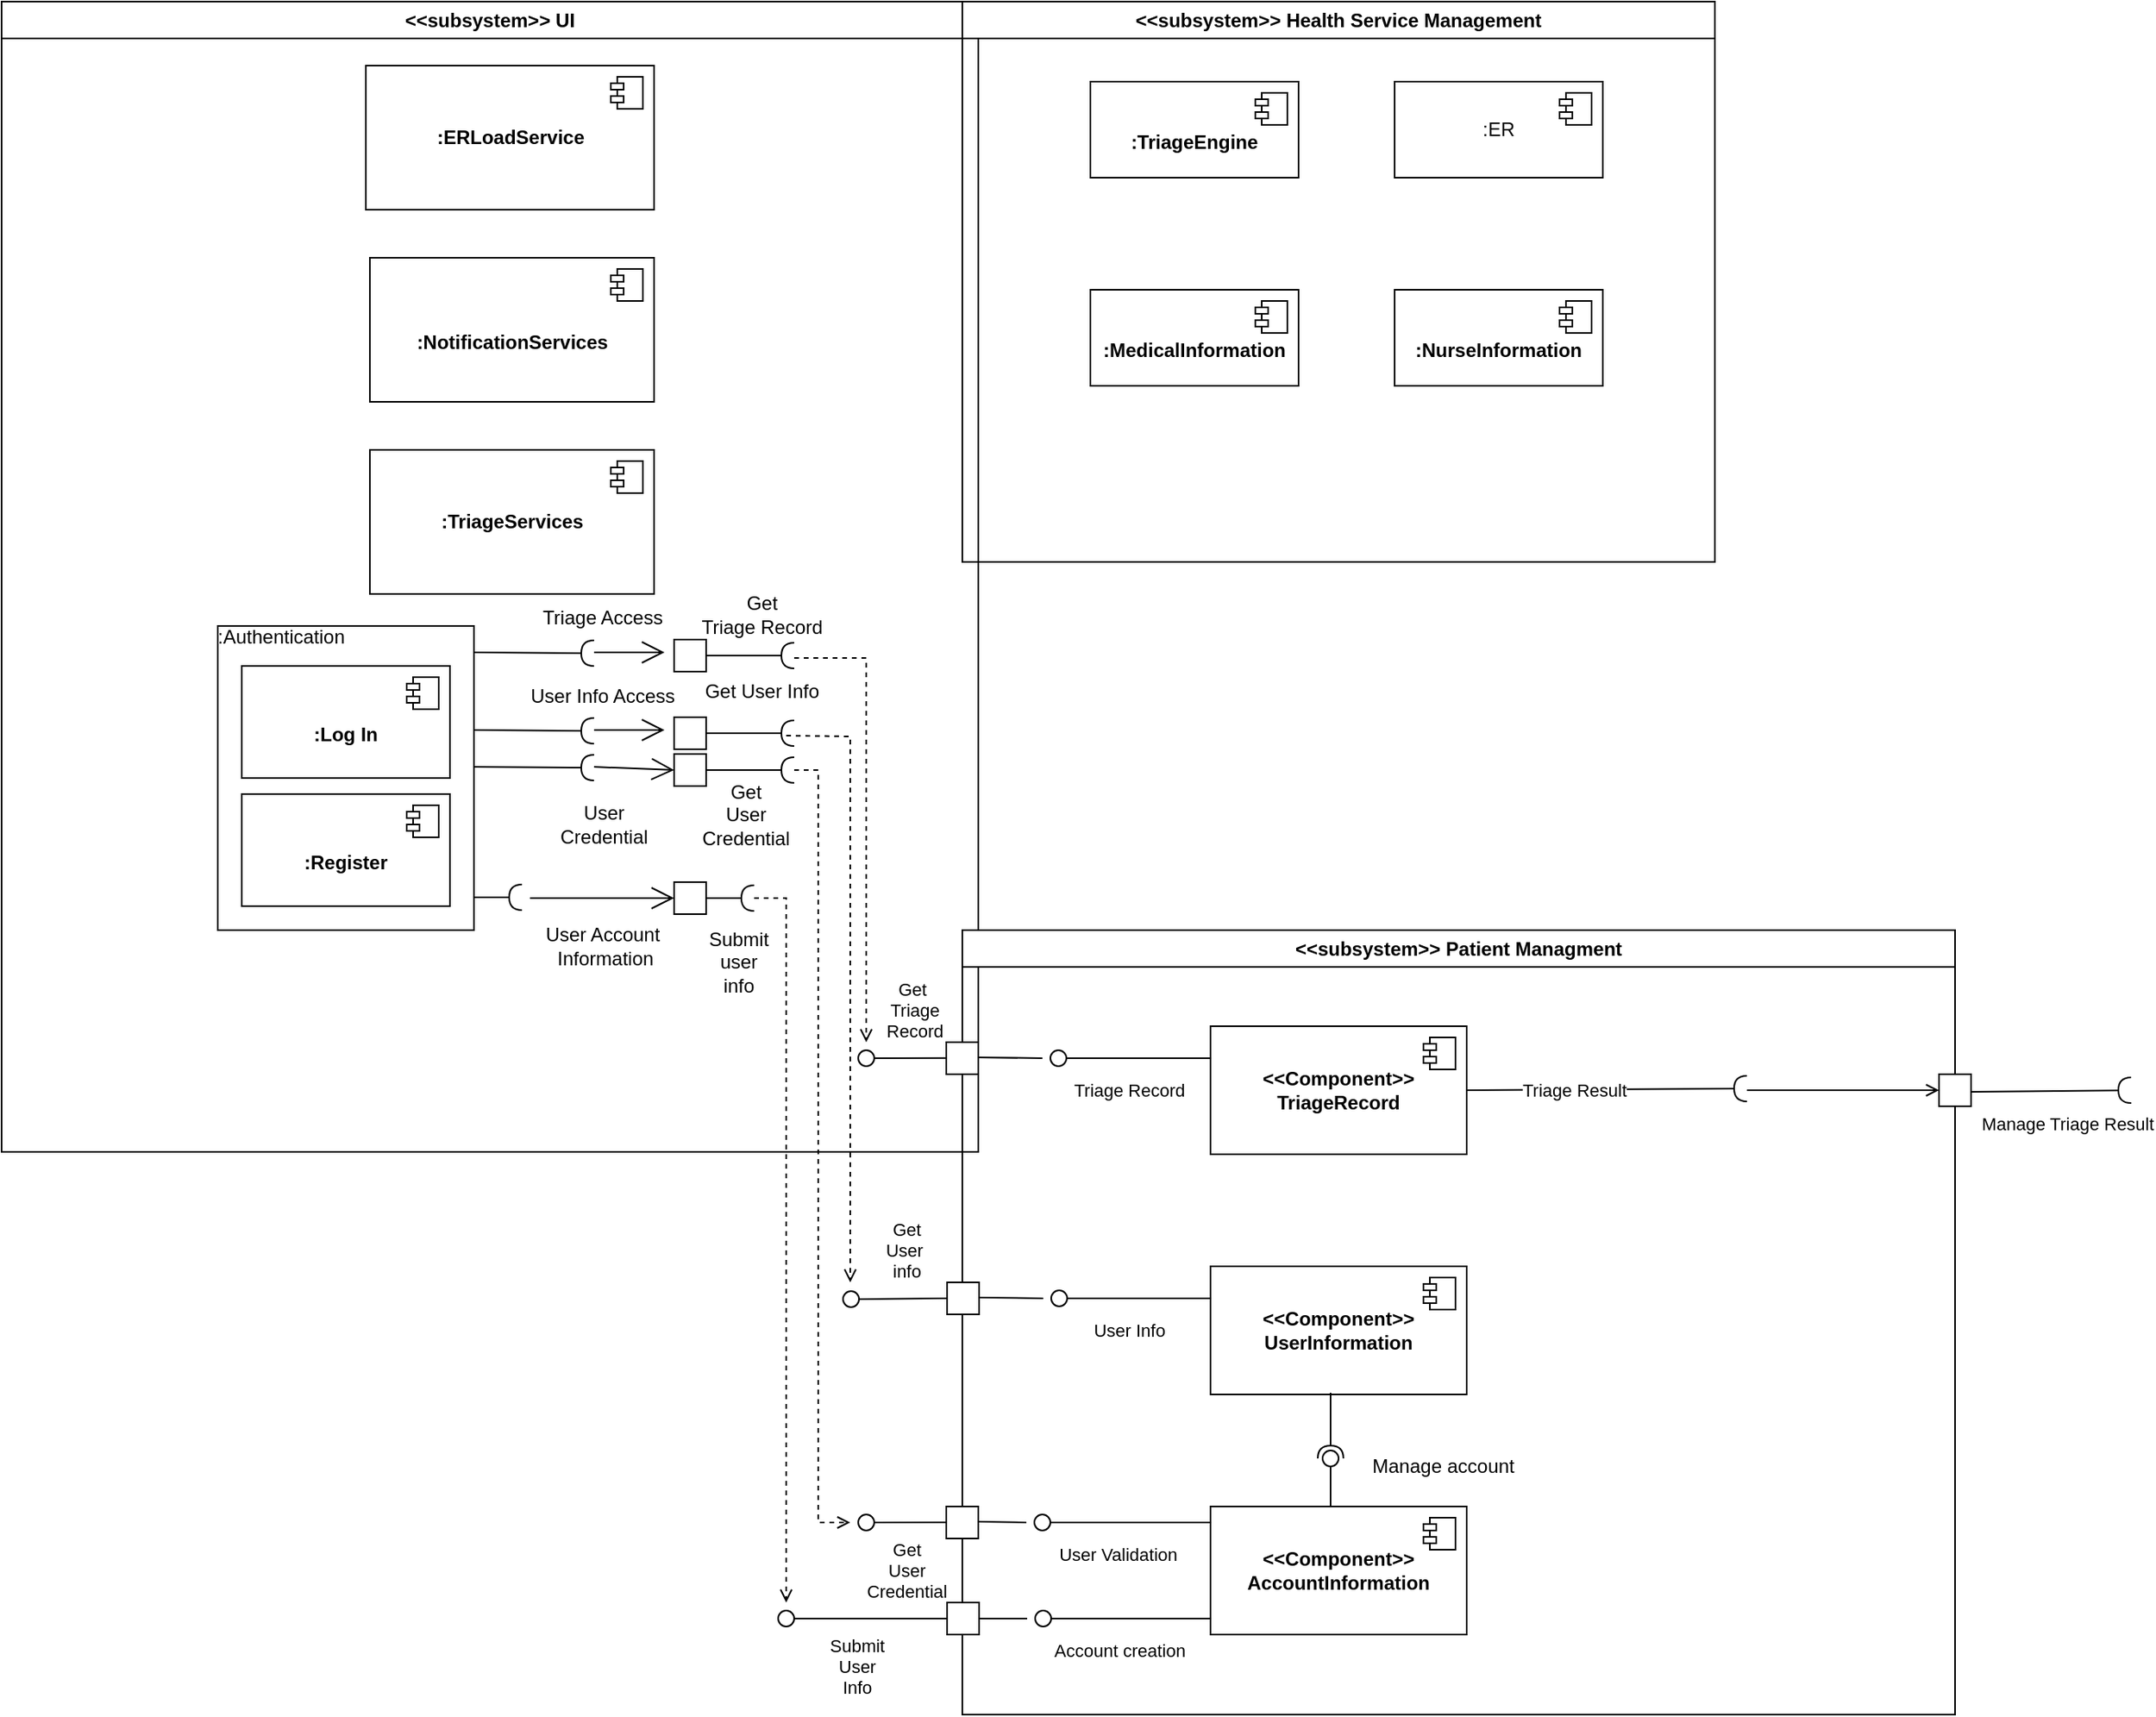 <mxfile version="22.0.4" type="github">
  <diagram name="Page-1" id="Bvtf4x1M2FmmLPmgVMMP">
    <mxGraphModel dx="2284" dy="1928" grid="1" gridSize="10" guides="1" tooltips="1" connect="1" arrows="1" fold="1" page="1" pageScale="1" pageWidth="850" pageHeight="1100" math="0" shadow="0">
      <root>
        <mxCell id="0" />
        <mxCell id="1" parent="0" />
        <mxCell id="542AWMEH_CubDqkKcl6f-2" value="&amp;lt;&amp;lt;subsystem&amp;gt;&amp;gt; UI" style="swimlane;whiteSpace=wrap;html=1;" parent="1" vertex="1">
          <mxGeometry x="-330" y="-190" width="610" height="718.5" as="geometry" />
        </mxCell>
        <mxCell id="542AWMEH_CubDqkKcl6f-46" value=":Authentication" style="verticalAlign=top;align=left;overflow=fill;fontSize=12;fontFamily=Helvetica;html=1;whiteSpace=wrap;" parent="542AWMEH_CubDqkKcl6f-2" vertex="1">
          <mxGeometry x="135" y="390" width="160" height="190" as="geometry" />
        </mxCell>
        <mxCell id="542AWMEH_CubDqkKcl6f-38" value="&lt;br&gt;&lt;b&gt;:NotificationServices&lt;br&gt;&lt;/b&gt;" style="html=1;dropTarget=0;whiteSpace=wrap;" parent="542AWMEH_CubDqkKcl6f-2" vertex="1">
          <mxGeometry x="230" y="160" width="177.5" height="90" as="geometry" />
        </mxCell>
        <mxCell id="542AWMEH_CubDqkKcl6f-39" value="" style="shape=module;jettyWidth=8;jettyHeight=4;" parent="542AWMEH_CubDqkKcl6f-38" vertex="1">
          <mxGeometry x="1" width="20" height="20" relative="1" as="geometry">
            <mxPoint x="-27" y="7" as="offset" />
          </mxGeometry>
        </mxCell>
        <mxCell id="542AWMEH_CubDqkKcl6f-40" value="&lt;br&gt;&lt;b&gt;:Register&lt;/b&gt;" style="html=1;dropTarget=0;whiteSpace=wrap;" parent="542AWMEH_CubDqkKcl6f-2" vertex="1">
          <mxGeometry x="150" y="495" width="130" height="70" as="geometry" />
        </mxCell>
        <mxCell id="542AWMEH_CubDqkKcl6f-41" value="" style="shape=module;jettyWidth=8;jettyHeight=4;" parent="542AWMEH_CubDqkKcl6f-40" vertex="1">
          <mxGeometry x="1" width="20" height="20" relative="1" as="geometry">
            <mxPoint x="-27" y="7" as="offset" />
          </mxGeometry>
        </mxCell>
        <mxCell id="542AWMEH_CubDqkKcl6f-44" value="&lt;br&gt;&lt;b&gt;:Log In&lt;/b&gt;" style="html=1;dropTarget=0;whiteSpace=wrap;" parent="542AWMEH_CubDqkKcl6f-2" vertex="1">
          <mxGeometry x="150" y="415" width="130" height="70" as="geometry" />
        </mxCell>
        <mxCell id="542AWMEH_CubDqkKcl6f-45" value="" style="shape=module;jettyWidth=8;jettyHeight=4;" parent="542AWMEH_CubDqkKcl6f-44" vertex="1">
          <mxGeometry x="1" width="20" height="20" relative="1" as="geometry">
            <mxPoint x="-27" y="7" as="offset" />
          </mxGeometry>
        </mxCell>
        <mxCell id="542AWMEH_CubDqkKcl6f-60" value="" style="ellipse;whiteSpace=wrap;html=1;align=center;aspect=fixed;fillColor=none;strokeColor=none;resizable=0;perimeter=centerPerimeter;rotatable=0;allowArrows=0;points=[];outlineConnect=1;" parent="542AWMEH_CubDqkKcl6f-2" vertex="1">
          <mxGeometry x="280" y="100" width="10" height="10" as="geometry" />
        </mxCell>
        <mxCell id="542AWMEH_CubDqkKcl6f-82" value="&lt;b&gt;:TriageServices&lt;br&gt;&lt;/b&gt;" style="html=1;dropTarget=0;whiteSpace=wrap;" parent="542AWMEH_CubDqkKcl6f-2" vertex="1">
          <mxGeometry x="230" y="280" width="177.5" height="90" as="geometry" />
        </mxCell>
        <mxCell id="542AWMEH_CubDqkKcl6f-83" value="" style="shape=module;jettyWidth=8;jettyHeight=4;" parent="542AWMEH_CubDqkKcl6f-82" vertex="1">
          <mxGeometry x="1" width="20" height="20" relative="1" as="geometry">
            <mxPoint x="-27" y="7" as="offset" />
          </mxGeometry>
        </mxCell>
        <mxCell id="542AWMEH_CubDqkKcl6f-84" value="&lt;b&gt;:ERLoadService&lt;/b&gt;" style="html=1;dropTarget=0;whiteSpace=wrap;" parent="542AWMEH_CubDqkKcl6f-2" vertex="1">
          <mxGeometry x="227.5" y="40" width="180" height="90" as="geometry" />
        </mxCell>
        <mxCell id="542AWMEH_CubDqkKcl6f-85" value="" style="shape=module;jettyWidth=8;jettyHeight=4;" parent="542AWMEH_CubDqkKcl6f-84" vertex="1">
          <mxGeometry x="1" width="20" height="20" relative="1" as="geometry">
            <mxPoint x="-27" y="7" as="offset" />
          </mxGeometry>
        </mxCell>
        <mxCell id="dVPr_QUaL5CJiFu6xjOv-3" value="User&amp;nbsp;&lt;br&gt;Credential&amp;nbsp;" style="text;html=1;strokeColor=none;fillColor=none;align=center;verticalAlign=middle;whiteSpace=wrap;rounded=0;" parent="542AWMEH_CubDqkKcl6f-2" vertex="1">
          <mxGeometry x="347.5" y="498" width="60" height="32" as="geometry" />
        </mxCell>
        <mxCell id="dVPr_QUaL5CJiFu6xjOv-2" value="" style="rounded=0;orthogonalLoop=1;jettySize=auto;html=1;endArrow=halfCircle;endFill=0;endSize=6;strokeWidth=1;sketch=0;fontSize=12;curved=1;exitX=1;exitY=0.25;exitDx=0;exitDy=0;" parent="542AWMEH_CubDqkKcl6f-2" edge="1">
          <mxGeometry relative="1" as="geometry">
            <mxPoint x="295" y="478" as="sourcePoint" />
            <mxPoint x="370" y="478.5" as="targetPoint" />
          </mxGeometry>
        </mxCell>
        <mxCell id="dVPr_QUaL5CJiFu6xjOv-4" value="&lt;div&gt;User Account&lt;br&gt;&amp;nbsp;Information&lt;/div&gt;" style="text;html=1;align=center;verticalAlign=middle;resizable=0;points=[];autosize=1;strokeColor=none;fillColor=none;" parent="542AWMEH_CubDqkKcl6f-2" vertex="1">
          <mxGeometry x="330" y="570" width="90" height="40" as="geometry" />
        </mxCell>
        <mxCell id="dVPr_QUaL5CJiFu6xjOv-42" value="" style="endArrow=open;endFill=1;endSize=12;html=1;rounded=0;entryX=0;entryY=0.5;entryDx=0;entryDy=0;" parent="542AWMEH_CubDqkKcl6f-2" target="dVPr_QUaL5CJiFu6xjOv-47" edge="1">
          <mxGeometry width="160" relative="1" as="geometry">
            <mxPoint x="330" y="560" as="sourcePoint" />
            <mxPoint x="425" y="618" as="targetPoint" />
          </mxGeometry>
        </mxCell>
        <mxCell id="dVPr_QUaL5CJiFu6xjOv-44" value="" style="rounded=0;orthogonalLoop=1;jettySize=auto;html=1;endArrow=halfCircle;endFill=0;endSize=6;strokeWidth=1;sketch=0;fontSize=12;curved=1;exitX=1;exitY=0.5;exitDx=0;exitDy=0;exitPerimeter=0;" parent="542AWMEH_CubDqkKcl6f-2" source="dVPr_QUaL5CJiFu6xjOv-47" edge="1">
          <mxGeometry relative="1" as="geometry">
            <mxPoint x="450" y="560" as="sourcePoint" />
            <mxPoint x="470" y="560" as="targetPoint" />
          </mxGeometry>
        </mxCell>
        <mxCell id="dVPr_QUaL5CJiFu6xjOv-47" value="" style="rounded=0;whiteSpace=wrap;html=1;" parent="542AWMEH_CubDqkKcl6f-2" vertex="1">
          <mxGeometry x="420" y="550" width="20" height="20" as="geometry" />
        </mxCell>
        <mxCell id="dVPr_QUaL5CJiFu6xjOv-48" value="&lt;div&gt;Submit &lt;br&gt;user &lt;br&gt;&lt;/div&gt;&lt;div&gt;info&lt;/div&gt;" style="text;html=1;align=center;verticalAlign=middle;resizable=0;points=[];autosize=1;strokeColor=none;fillColor=none;" parent="542AWMEH_CubDqkKcl6f-2" vertex="1">
          <mxGeometry x="430" y="570" width="60" height="60" as="geometry" />
        </mxCell>
        <mxCell id="dVPr_QUaL5CJiFu6xjOv-43" value="" style="rounded=0;orthogonalLoop=1;jettySize=auto;html=1;endArrow=halfCircle;endFill=0;endSize=6;strokeWidth=1;sketch=0;fontSize=12;curved=1;" parent="542AWMEH_CubDqkKcl6f-2" edge="1">
          <mxGeometry relative="1" as="geometry">
            <mxPoint x="295" y="559.5" as="sourcePoint" />
            <mxPoint x="325" y="559.5" as="targetPoint" />
          </mxGeometry>
        </mxCell>
        <mxCell id="jIfjesmcACLpfZrkG9XF-13" value="" style="ellipse;whiteSpace=wrap;html=1;align=center;aspect=fixed;fillColor=none;strokeColor=none;resizable=0;perimeter=centerPerimeter;rotatable=0;allowArrows=0;points=[];outlineConnect=1;" vertex="1" parent="542AWMEH_CubDqkKcl6f-2">
          <mxGeometry x="490" y="420" width="10" height="10" as="geometry" />
        </mxCell>
        <mxCell id="jIfjesmcACLpfZrkG9XF-11" value="" style="rounded=0;whiteSpace=wrap;html=1;" vertex="1" parent="542AWMEH_CubDqkKcl6f-2">
          <mxGeometry x="420" y="398.5" width="20" height="20" as="geometry" />
        </mxCell>
        <mxCell id="jIfjesmcACLpfZrkG9XF-9" value="" style="rounded=0;orthogonalLoop=1;jettySize=auto;html=1;endArrow=halfCircle;endFill=0;endSize=6;strokeWidth=1;sketch=0;fontSize=12;curved=1;exitX=1;exitY=0.25;exitDx=0;exitDy=0;" edge="1" parent="542AWMEH_CubDqkKcl6f-2">
          <mxGeometry relative="1" as="geometry">
            <mxPoint x="295" y="406.5" as="sourcePoint" />
            <mxPoint x="370" y="407" as="targetPoint" />
          </mxGeometry>
        </mxCell>
        <mxCell id="jIfjesmcACLpfZrkG9XF-12" value="" style="rounded=0;orthogonalLoop=1;jettySize=auto;html=1;endArrow=halfCircle;endFill=0;endSize=6;strokeWidth=1;sketch=0;fontSize=12;curved=1;exitX=1;exitY=0.5;exitDx=0;exitDy=0;" edge="1" parent="542AWMEH_CubDqkKcl6f-2" source="jIfjesmcACLpfZrkG9XF-11">
          <mxGeometry relative="1" as="geometry">
            <mxPoint x="770" y="481.5" as="sourcePoint" />
            <mxPoint x="495" y="408.5" as="targetPoint" />
          </mxGeometry>
        </mxCell>
        <mxCell id="jIfjesmcACLpfZrkG9XF-14" value="Get&lt;br&gt;Triage Record" style="text;html=1;strokeColor=none;fillColor=none;align=center;verticalAlign=middle;whiteSpace=wrap;rounded=0;" vertex="1" parent="542AWMEH_CubDqkKcl6f-2">
          <mxGeometry x="430" y="370" width="90" height="25" as="geometry" />
        </mxCell>
        <mxCell id="jIfjesmcACLpfZrkG9XF-10" value="" style="endArrow=open;endFill=1;endSize=12;html=1;rounded=0;entryX=-0.3;entryY=0.4;entryDx=0;entryDy=0;entryPerimeter=0;" edge="1" parent="542AWMEH_CubDqkKcl6f-2" target="jIfjesmcACLpfZrkG9XF-11">
          <mxGeometry width="160" relative="1" as="geometry">
            <mxPoint x="370" y="406.5" as="sourcePoint" />
            <mxPoint x="460" y="466.5" as="targetPoint" />
          </mxGeometry>
        </mxCell>
        <mxCell id="jIfjesmcACLpfZrkG9XF-15" value="Triage Access" style="text;html=1;align=center;verticalAlign=middle;resizable=0;points=[];autosize=1;strokeColor=none;fillColor=none;" vertex="1" parent="542AWMEH_CubDqkKcl6f-2">
          <mxGeometry x="325" y="370" width="100" height="30" as="geometry" />
        </mxCell>
        <mxCell id="jIfjesmcACLpfZrkG9XF-29" value="" style="rounded=0;whiteSpace=wrap;html=1;" vertex="1" parent="542AWMEH_CubDqkKcl6f-2">
          <mxGeometry x="420" y="447" width="20" height="20" as="geometry" />
        </mxCell>
        <mxCell id="jIfjesmcACLpfZrkG9XF-30" value="" style="rounded=0;orthogonalLoop=1;jettySize=auto;html=1;endArrow=halfCircle;endFill=0;endSize=6;strokeWidth=1;sketch=0;fontSize=12;curved=1;exitX=1;exitY=0.25;exitDx=0;exitDy=0;" edge="1" parent="542AWMEH_CubDqkKcl6f-2">
          <mxGeometry relative="1" as="geometry">
            <mxPoint x="295" y="455" as="sourcePoint" />
            <mxPoint x="370" y="455.5" as="targetPoint" />
          </mxGeometry>
        </mxCell>
        <mxCell id="jIfjesmcACLpfZrkG9XF-31" value="" style="rounded=0;orthogonalLoop=1;jettySize=auto;html=1;endArrow=halfCircle;endFill=0;endSize=6;strokeWidth=1;sketch=0;fontSize=12;curved=1;exitX=1;exitY=0.5;exitDx=0;exitDy=0;" edge="1" parent="542AWMEH_CubDqkKcl6f-2" source="jIfjesmcACLpfZrkG9XF-29">
          <mxGeometry relative="1" as="geometry">
            <mxPoint x="770" y="530" as="sourcePoint" />
            <mxPoint x="495" y="457" as="targetPoint" />
          </mxGeometry>
        </mxCell>
        <mxCell id="jIfjesmcACLpfZrkG9XF-32" value="Get User Info" style="text;html=1;strokeColor=none;fillColor=none;align=center;verticalAlign=middle;whiteSpace=wrap;rounded=0;" vertex="1" parent="542AWMEH_CubDqkKcl6f-2">
          <mxGeometry x="430" y="418.5" width="90" height="25" as="geometry" />
        </mxCell>
        <mxCell id="jIfjesmcACLpfZrkG9XF-33" value="" style="endArrow=open;endFill=1;endSize=12;html=1;rounded=0;entryX=-0.3;entryY=0.4;entryDx=0;entryDy=0;entryPerimeter=0;" edge="1" parent="542AWMEH_CubDqkKcl6f-2" target="jIfjesmcACLpfZrkG9XF-29">
          <mxGeometry width="160" relative="1" as="geometry">
            <mxPoint x="370" y="455" as="sourcePoint" />
            <mxPoint x="460" y="515" as="targetPoint" />
          </mxGeometry>
        </mxCell>
        <mxCell id="jIfjesmcACLpfZrkG9XF-34" value="User Info Access" style="text;html=1;align=center;verticalAlign=middle;resizable=0;points=[];autosize=1;strokeColor=none;fillColor=none;" vertex="1" parent="542AWMEH_CubDqkKcl6f-2">
          <mxGeometry x="320" y="418.5" width="110" height="30" as="geometry" />
        </mxCell>
        <mxCell id="jIfjesmcACLpfZrkG9XF-41" value="" style="endArrow=open;html=1;rounded=0;dashed=1;endFill=0;" edge="1" parent="542AWMEH_CubDqkKcl6f-2">
          <mxGeometry width="50" height="50" relative="1" as="geometry">
            <mxPoint x="490" y="458.5" as="sourcePoint" />
            <mxPoint x="530" y="800" as="targetPoint" />
            <Array as="points">
              <mxPoint x="530" y="459" />
            </Array>
          </mxGeometry>
        </mxCell>
        <mxCell id="542AWMEH_CubDqkKcl6f-1" value="&amp;lt;&amp;lt;subsystem&amp;gt;&amp;gt; Health Service Management" style="swimlane;whiteSpace=wrap;html=1;" parent="1" vertex="1">
          <mxGeometry x="270" y="-190" width="470" height="350" as="geometry" />
        </mxCell>
        <mxCell id="542AWMEH_CubDqkKcl6f-69" value="&lt;br&gt;&lt;b&gt;:TriageEngine&lt;br&gt;&lt;/b&gt;" style="html=1;dropTarget=0;whiteSpace=wrap;" parent="542AWMEH_CubDqkKcl6f-1" vertex="1">
          <mxGeometry x="80" y="50" width="130" height="60" as="geometry" />
        </mxCell>
        <mxCell id="542AWMEH_CubDqkKcl6f-70" value="" style="shape=module;jettyWidth=8;jettyHeight=4;" parent="542AWMEH_CubDqkKcl6f-69" vertex="1">
          <mxGeometry x="1" width="20" height="20" relative="1" as="geometry">
            <mxPoint x="-27" y="7" as="offset" />
          </mxGeometry>
        </mxCell>
        <mxCell id="542AWMEH_CubDqkKcl6f-74" value=":ER" style="html=1;dropTarget=0;whiteSpace=wrap;" parent="542AWMEH_CubDqkKcl6f-1" vertex="1">
          <mxGeometry x="270" y="50" width="130" height="60" as="geometry" />
        </mxCell>
        <mxCell id="542AWMEH_CubDqkKcl6f-75" value="" style="shape=module;jettyWidth=8;jettyHeight=4;" parent="542AWMEH_CubDqkKcl6f-74" vertex="1">
          <mxGeometry x="1" width="20" height="20" relative="1" as="geometry">
            <mxPoint x="-27" y="7" as="offset" />
          </mxGeometry>
        </mxCell>
        <mxCell id="542AWMEH_CubDqkKcl6f-76" value="&lt;br&gt;&lt;b&gt;:NurseInformation&lt;/b&gt;" style="html=1;dropTarget=0;whiteSpace=wrap;" parent="542AWMEH_CubDqkKcl6f-1" vertex="1">
          <mxGeometry x="270" y="180" width="130" height="60" as="geometry" />
        </mxCell>
        <mxCell id="542AWMEH_CubDqkKcl6f-77" value="" style="shape=module;jettyWidth=8;jettyHeight=4;" parent="542AWMEH_CubDqkKcl6f-76" vertex="1">
          <mxGeometry x="1" width="20" height="20" relative="1" as="geometry">
            <mxPoint x="-27" y="7" as="offset" />
          </mxGeometry>
        </mxCell>
        <mxCell id="542AWMEH_CubDqkKcl6f-80" value="&lt;br&gt;&lt;b&gt;:MedicalInformation&lt;/b&gt;" style="html=1;dropTarget=0;whiteSpace=wrap;" parent="542AWMEH_CubDqkKcl6f-1" vertex="1">
          <mxGeometry x="80" y="180" width="130" height="60" as="geometry" />
        </mxCell>
        <mxCell id="542AWMEH_CubDqkKcl6f-81" value="" style="shape=module;jettyWidth=8;jettyHeight=4;" parent="542AWMEH_CubDqkKcl6f-80" vertex="1">
          <mxGeometry x="1" width="20" height="20" relative="1" as="geometry">
            <mxPoint x="-27" y="7" as="offset" />
          </mxGeometry>
        </mxCell>
        <mxCell id="542AWMEH_CubDqkKcl6f-7" value="" style="ellipse;whiteSpace=wrap;html=1;align=center;aspect=fixed;fillColor=none;strokeColor=none;resizable=0;perimeter=centerPerimeter;rotatable=0;allowArrows=0;points=[];outlineConnect=1;" parent="1" vertex="1">
          <mxGeometry x="130" y="110" width="10" height="10" as="geometry" />
        </mxCell>
        <mxCell id="542AWMEH_CubDqkKcl6f-53" value="" style="ellipse;whiteSpace=wrap;html=1;align=center;aspect=fixed;fillColor=none;strokeColor=none;resizable=0;perimeter=centerPerimeter;rotatable=0;allowArrows=0;points=[];outlineConnect=1;" parent="1" vertex="1">
          <mxGeometry x="130" y="-40" width="10" height="10" as="geometry" />
        </mxCell>
        <mxCell id="542AWMEH_CubDqkKcl6f-57" value="" style="ellipse;whiteSpace=wrap;html=1;align=center;aspect=fixed;fillColor=none;strokeColor=none;resizable=0;perimeter=centerPerimeter;rotatable=0;allowArrows=0;points=[];outlineConnect=1;" parent="1" vertex="1">
          <mxGeometry x="-100" y="285" width="10" height="10" as="geometry" />
        </mxCell>
        <mxCell id="dVPr_QUaL5CJiFu6xjOv-1" value="" style="endArrow=open;endFill=1;endSize=12;html=1;rounded=0;entryX=0;entryY=0.5;entryDx=0;entryDy=0;" parent="1" target="dVPr_QUaL5CJiFu6xjOv-37" edge="1">
          <mxGeometry width="160" relative="1" as="geometry">
            <mxPoint x="40" y="288" as="sourcePoint" />
            <mxPoint x="130" y="348" as="targetPoint" />
          </mxGeometry>
        </mxCell>
        <mxCell id="dVPr_QUaL5CJiFu6xjOv-5" value="&amp;lt;&amp;lt;subsystem&amp;gt;&amp;gt; Patient Managment" style="swimlane;whiteSpace=wrap;html=1;" parent="1" vertex="1">
          <mxGeometry x="270" y="390" width="620" height="490" as="geometry" />
        </mxCell>
        <mxCell id="dVPr_QUaL5CJiFu6xjOv-6" value="" style="endArrow=none;html=1;rounded=0;" parent="dVPr_QUaL5CJiFu6xjOv-5" edge="1">
          <mxGeometry width="50" height="50" relative="1" as="geometry">
            <mxPoint x="10" y="369.5" as="sourcePoint" />
            <mxPoint x="40" y="370" as="targetPoint" />
          </mxGeometry>
        </mxCell>
        <mxCell id="dVPr_QUaL5CJiFu6xjOv-7" value="&lt;b&gt;&amp;lt;&amp;lt;Component&amp;gt;&amp;gt;&lt;br&gt;UserInformation&lt;/b&gt;" style="html=1;dropTarget=0;whiteSpace=wrap;" parent="dVPr_QUaL5CJiFu6xjOv-5" vertex="1">
          <mxGeometry x="155" y="210" width="160" height="80" as="geometry" />
        </mxCell>
        <mxCell id="dVPr_QUaL5CJiFu6xjOv-8" value="" style="shape=module;jettyWidth=8;jettyHeight=4;" parent="dVPr_QUaL5CJiFu6xjOv-7" vertex="1">
          <mxGeometry x="1" width="20" height="20" relative="1" as="geometry">
            <mxPoint x="-27" y="7" as="offset" />
          </mxGeometry>
        </mxCell>
        <mxCell id="dVPr_QUaL5CJiFu6xjOv-9" value="&lt;b&gt;&amp;lt;&amp;lt;Component&amp;gt;&amp;gt;&lt;br&gt;AccountInformation&lt;/b&gt;" style="html=1;dropTarget=0;whiteSpace=wrap;" parent="dVPr_QUaL5CJiFu6xjOv-5" vertex="1">
          <mxGeometry x="155" y="360" width="160" height="80" as="geometry" />
        </mxCell>
        <mxCell id="dVPr_QUaL5CJiFu6xjOv-10" value="" style="shape=module;jettyWidth=8;jettyHeight=4;" parent="dVPr_QUaL5CJiFu6xjOv-9" vertex="1">
          <mxGeometry x="1" width="20" height="20" relative="1" as="geometry">
            <mxPoint x="-27" y="7" as="offset" />
          </mxGeometry>
        </mxCell>
        <mxCell id="dVPr_QUaL5CJiFu6xjOv-11" value="&lt;b&gt;&amp;lt;&amp;lt;Component&amp;gt;&amp;gt;&lt;br&gt;&lt;/b&gt;&lt;b&gt;TriageRecord&lt;/b&gt;" style="html=1;dropTarget=0;whiteSpace=wrap;" parent="dVPr_QUaL5CJiFu6xjOv-5" vertex="1">
          <mxGeometry x="155" y="60" width="160" height="80" as="geometry" />
        </mxCell>
        <mxCell id="dVPr_QUaL5CJiFu6xjOv-12" value="" style="shape=module;jettyWidth=8;jettyHeight=4;" parent="dVPr_QUaL5CJiFu6xjOv-11" vertex="1">
          <mxGeometry x="1" width="20" height="20" relative="1" as="geometry">
            <mxPoint x="-27" y="7" as="offset" />
          </mxGeometry>
        </mxCell>
        <mxCell id="dVPr_QUaL5CJiFu6xjOv-13" value="" style="rounded=0;orthogonalLoop=1;jettySize=auto;html=1;endArrow=halfCircle;endFill=0;endSize=6;strokeWidth=1;sketch=0;fontSize=12;curved=1;exitX=1;exitY=0.5;exitDx=0;exitDy=0;" parent="dVPr_QUaL5CJiFu6xjOv-5" source="dVPr_QUaL5CJiFu6xjOv-11" edge="1">
          <mxGeometry relative="1" as="geometry">
            <mxPoint x="230" y="99.41" as="sourcePoint" />
            <mxPoint x="490" y="99" as="targetPoint" />
          </mxGeometry>
        </mxCell>
        <mxCell id="dVPr_QUaL5CJiFu6xjOv-14" value="Triage Result" style="edgeLabel;html=1;align=center;verticalAlign=middle;resizable=0;points=[];" parent="dVPr_QUaL5CJiFu6xjOv-13" vertex="1" connectable="0">
          <mxGeometry x="-0.24" relative="1" as="geometry">
            <mxPoint as="offset" />
          </mxGeometry>
        </mxCell>
        <mxCell id="dVPr_QUaL5CJiFu6xjOv-15" value="" style="endArrow=open;html=1;rounded=0;endFill=0;" parent="dVPr_QUaL5CJiFu6xjOv-5" edge="1">
          <mxGeometry width="50" height="50" relative="1" as="geometry">
            <mxPoint x="490" y="100" as="sourcePoint" />
            <mxPoint x="610" y="100" as="targetPoint" />
          </mxGeometry>
        </mxCell>
        <mxCell id="dVPr_QUaL5CJiFu6xjOv-16" value="" style="rounded=0;whiteSpace=wrap;html=1;" parent="dVPr_QUaL5CJiFu6xjOv-5" vertex="1">
          <mxGeometry x="610" y="90" width="20" height="20" as="geometry" />
        </mxCell>
        <mxCell id="dVPr_QUaL5CJiFu6xjOv-17" value="" style="ellipse;whiteSpace=wrap;html=1;align=center;aspect=fixed;fillColor=none;strokeColor=none;resizable=0;perimeter=centerPerimeter;rotatable=0;allowArrows=0;points=[];outlineConnect=1;" parent="dVPr_QUaL5CJiFu6xjOv-5" vertex="1">
          <mxGeometry x="-69.5" y="420" width="10" height="10" as="geometry" />
        </mxCell>
        <mxCell id="dVPr_QUaL5CJiFu6xjOv-18" value="" style="ellipse;whiteSpace=wrap;html=1;align=center;aspect=fixed;fillColor=none;strokeColor=none;resizable=0;perimeter=centerPerimeter;rotatable=0;allowArrows=0;points=[];outlineConnect=1;" parent="dVPr_QUaL5CJiFu6xjOv-5" vertex="1">
          <mxGeometry x="-69.5" y="400" width="10" height="10" as="geometry" />
        </mxCell>
        <mxCell id="dVPr_QUaL5CJiFu6xjOv-19" value="" style="endArrow=oval;html=1;rounded=0;endFill=0;endSize=10;" parent="dVPr_QUaL5CJiFu6xjOv-5" edge="1">
          <mxGeometry width="50" height="50" relative="1" as="geometry">
            <mxPoint y="369.84" as="sourcePoint" />
            <mxPoint x="-60" y="370" as="targetPoint" />
          </mxGeometry>
        </mxCell>
        <mxCell id="dVPr_QUaL5CJiFu6xjOv-20" value="Get &lt;br&gt;User&lt;br&gt;Credential" style="edgeLabel;html=1;align=center;verticalAlign=middle;resizable=0;points=[];" parent="dVPr_QUaL5CJiFu6xjOv-19" vertex="1" connectable="0">
          <mxGeometry x="0.076" relative="1" as="geometry">
            <mxPoint x="-3" y="30" as="offset" />
          </mxGeometry>
        </mxCell>
        <mxCell id="dVPr_QUaL5CJiFu6xjOv-21" value="" style="rounded=0;whiteSpace=wrap;html=1;" parent="dVPr_QUaL5CJiFu6xjOv-5" vertex="1">
          <mxGeometry x="-10" y="360" width="20" height="20" as="geometry" />
        </mxCell>
        <mxCell id="dVPr_QUaL5CJiFu6xjOv-22" value="" style="endArrow=oval;html=1;rounded=0;endFill=0;endSize=10;edgeStyle=elbowEdgeStyle;" parent="dVPr_QUaL5CJiFu6xjOv-5" edge="1">
          <mxGeometry width="50" height="50" relative="1" as="geometry">
            <mxPoint x="155" y="370" as="sourcePoint" />
            <mxPoint x="50" y="370" as="targetPoint" />
            <Array as="points">
              <mxPoint x="125" y="370" />
            </Array>
          </mxGeometry>
        </mxCell>
        <mxCell id="dVPr_QUaL5CJiFu6xjOv-23" value="User Validation" style="edgeLabel;html=1;align=center;verticalAlign=middle;resizable=0;points=[];" parent="dVPr_QUaL5CJiFu6xjOv-22" vertex="1" connectable="0">
          <mxGeometry x="0.274" y="2" relative="1" as="geometry">
            <mxPoint x="9" y="18" as="offset" />
          </mxGeometry>
        </mxCell>
        <mxCell id="dVPr_QUaL5CJiFu6xjOv-24" value="" style="rounded=0;orthogonalLoop=1;jettySize=auto;html=1;endArrow=oval;endFill=0;sketch=0;sourcePerimeterSpacing=0;targetPerimeterSpacing=0;endSize=10;" parent="dVPr_QUaL5CJiFu6xjOv-5" edge="1">
          <mxGeometry relative="1" as="geometry">
            <mxPoint x="230" y="360" as="sourcePoint" />
            <mxPoint x="230" y="330" as="targetPoint" />
          </mxGeometry>
        </mxCell>
        <mxCell id="dVPr_QUaL5CJiFu6xjOv-25" value="" style="rounded=0;orthogonalLoop=1;jettySize=auto;html=1;endArrow=halfCircle;endFill=0;endSize=6;strokeWidth=1;sketch=0;" parent="dVPr_QUaL5CJiFu6xjOv-5" edge="1">
          <mxGeometry relative="1" as="geometry">
            <mxPoint x="230" y="289" as="sourcePoint" />
            <mxPoint x="230" y="330" as="targetPoint" />
          </mxGeometry>
        </mxCell>
        <mxCell id="dVPr_QUaL5CJiFu6xjOv-26" value="&lt;div&gt;Manage account&lt;br&gt;&lt;/div&gt;" style="text;html=1;align=center;verticalAlign=middle;resizable=0;points=[];autosize=1;strokeColor=none;fillColor=none;" parent="dVPr_QUaL5CJiFu6xjOv-5" vertex="1">
          <mxGeometry x="245" y="320" width="110" height="30" as="geometry" />
        </mxCell>
        <mxCell id="dVPr_QUaL5CJiFu6xjOv-27" value="" style="rounded=0;whiteSpace=wrap;html=1;" parent="dVPr_QUaL5CJiFu6xjOv-5" vertex="1">
          <mxGeometry x="-9.5" y="420" width="20" height="20" as="geometry" />
        </mxCell>
        <mxCell id="dVPr_QUaL5CJiFu6xjOv-28" value="" style="endArrow=oval;html=1;rounded=0;endFill=0;endSize=10;edgeStyle=elbowEdgeStyle;exitX=0;exitY=0.5;exitDx=0;exitDy=0;" parent="dVPr_QUaL5CJiFu6xjOv-5" edge="1">
          <mxGeometry width="50" height="50" relative="1" as="geometry">
            <mxPoint x="155.5" y="430" as="sourcePoint" />
            <mxPoint x="50.5" y="430" as="targetPoint" />
            <Array as="points">
              <mxPoint x="105.5" y="430.5" />
            </Array>
          </mxGeometry>
        </mxCell>
        <mxCell id="dVPr_QUaL5CJiFu6xjOv-29" value="Account creation" style="edgeLabel;html=1;align=center;verticalAlign=middle;resizable=0;points=[];" parent="dVPr_QUaL5CJiFu6xjOv-28" vertex="1" connectable="0">
          <mxGeometry x="0.274" y="2" relative="1" as="geometry">
            <mxPoint x="9" y="18" as="offset" />
          </mxGeometry>
        </mxCell>
        <mxCell id="dVPr_QUaL5CJiFu6xjOv-30" value="" style="endArrow=none;html=1;rounded=0;exitX=1;exitY=0.5;exitDx=0;exitDy=0;" parent="dVPr_QUaL5CJiFu6xjOv-5" source="dVPr_QUaL5CJiFu6xjOv-27" edge="1">
          <mxGeometry width="50" height="50" relative="1" as="geometry">
            <mxPoint x="-9.5" y="431" as="sourcePoint" />
            <mxPoint x="40.5" y="430" as="targetPoint" />
          </mxGeometry>
        </mxCell>
        <mxCell id="dVPr_QUaL5CJiFu6xjOv-31" value="" style="endArrow=oval;html=1;rounded=0;endFill=0;endSize=10;exitX=0;exitY=0.5;exitDx=0;exitDy=0;" parent="dVPr_QUaL5CJiFu6xjOv-5" source="dVPr_QUaL5CJiFu6xjOv-27" edge="1">
          <mxGeometry width="50" height="50" relative="1" as="geometry">
            <mxPoint x="-59.5" y="430" as="sourcePoint" />
            <mxPoint x="-110" y="430" as="targetPoint" />
          </mxGeometry>
        </mxCell>
        <mxCell id="dVPr_QUaL5CJiFu6xjOv-32" value="Submit&lt;br&gt;User&lt;br&gt;Info" style="edgeLabel;html=1;align=center;verticalAlign=middle;resizable=0;points=[];" parent="dVPr_QUaL5CJiFu6xjOv-31" vertex="1" connectable="0">
          <mxGeometry x="0.076" relative="1" as="geometry">
            <mxPoint x="-3" y="30" as="offset" />
          </mxGeometry>
        </mxCell>
        <mxCell id="jIfjesmcACLpfZrkG9XF-17" value="" style="endArrow=none;html=1;rounded=0;" edge="1" parent="dVPr_QUaL5CJiFu6xjOv-5">
          <mxGeometry width="50" height="50" relative="1" as="geometry">
            <mxPoint x="10" y="79.5" as="sourcePoint" />
            <mxPoint x="50" y="80" as="targetPoint" />
          </mxGeometry>
        </mxCell>
        <mxCell id="jIfjesmcACLpfZrkG9XF-19" value="" style="endArrow=oval;html=1;rounded=0;endFill=0;endSize=10;" edge="1" parent="dVPr_QUaL5CJiFu6xjOv-5">
          <mxGeometry width="50" height="50" relative="1" as="geometry">
            <mxPoint y="79.84" as="sourcePoint" />
            <mxPoint x="-60" y="80" as="targetPoint" />
          </mxGeometry>
        </mxCell>
        <mxCell id="jIfjesmcACLpfZrkG9XF-20" value="Get&amp;nbsp;&lt;br&gt;Triage&lt;br&gt;Record" style="edgeLabel;html=1;align=center;verticalAlign=middle;resizable=0;points=[];" vertex="1" connectable="0" parent="jIfjesmcACLpfZrkG9XF-19">
          <mxGeometry x="0.076" relative="1" as="geometry">
            <mxPoint x="2" y="-30" as="offset" />
          </mxGeometry>
        </mxCell>
        <mxCell id="jIfjesmcACLpfZrkG9XF-21" value="" style="rounded=0;whiteSpace=wrap;html=1;" vertex="1" parent="dVPr_QUaL5CJiFu6xjOv-5">
          <mxGeometry x="-10" y="70" width="20" height="20" as="geometry" />
        </mxCell>
        <mxCell id="jIfjesmcACLpfZrkG9XF-22" value="" style="endArrow=oval;html=1;rounded=0;endFill=0;endSize=10;edgeStyle=elbowEdgeStyle;" edge="1" parent="dVPr_QUaL5CJiFu6xjOv-5">
          <mxGeometry width="50" height="50" relative="1" as="geometry">
            <mxPoint x="155" y="80" as="sourcePoint" />
            <mxPoint x="60" y="80" as="targetPoint" />
            <Array as="points">
              <mxPoint x="125" y="80" />
            </Array>
          </mxGeometry>
        </mxCell>
        <mxCell id="jIfjesmcACLpfZrkG9XF-23" value="Triage Record" style="edgeLabel;html=1;align=center;verticalAlign=middle;resizable=0;points=[];" vertex="1" connectable="0" parent="jIfjesmcACLpfZrkG9XF-22">
          <mxGeometry x="0.274" y="2" relative="1" as="geometry">
            <mxPoint x="9" y="18" as="offset" />
          </mxGeometry>
        </mxCell>
        <mxCell id="jIfjesmcACLpfZrkG9XF-35" value="" style="endArrow=none;html=1;rounded=0;" edge="1" parent="dVPr_QUaL5CJiFu6xjOv-5">
          <mxGeometry width="50" height="50" relative="1" as="geometry">
            <mxPoint x="10.5" y="229.5" as="sourcePoint" />
            <mxPoint x="50.5" y="230" as="targetPoint" />
          </mxGeometry>
        </mxCell>
        <mxCell id="jIfjesmcACLpfZrkG9XF-36" value="" style="endArrow=oval;html=1;rounded=0;endFill=0;endSize=10;" edge="1" parent="dVPr_QUaL5CJiFu6xjOv-5">
          <mxGeometry width="50" height="50" relative="1" as="geometry">
            <mxPoint x="0.5" y="229.84" as="sourcePoint" />
            <mxPoint x="-69.5" y="230.5" as="targetPoint" />
          </mxGeometry>
        </mxCell>
        <mxCell id="jIfjesmcACLpfZrkG9XF-37" value="Get&lt;br&gt;User&amp;nbsp;&lt;br&gt;info" style="edgeLabel;html=1;align=center;verticalAlign=middle;resizable=0;points=[];" vertex="1" connectable="0" parent="jIfjesmcACLpfZrkG9XF-36">
          <mxGeometry x="0.076" relative="1" as="geometry">
            <mxPoint x="2" y="-30" as="offset" />
          </mxGeometry>
        </mxCell>
        <mxCell id="jIfjesmcACLpfZrkG9XF-38" value="" style="rounded=0;whiteSpace=wrap;html=1;" vertex="1" parent="dVPr_QUaL5CJiFu6xjOv-5">
          <mxGeometry x="-9.5" y="220" width="20" height="20" as="geometry" />
        </mxCell>
        <mxCell id="jIfjesmcACLpfZrkG9XF-39" value="" style="endArrow=oval;html=1;rounded=0;endFill=0;endSize=10;edgeStyle=elbowEdgeStyle;" edge="1" parent="dVPr_QUaL5CJiFu6xjOv-5">
          <mxGeometry width="50" height="50" relative="1" as="geometry">
            <mxPoint x="155.5" y="230" as="sourcePoint" />
            <mxPoint x="60.5" y="230" as="targetPoint" />
            <Array as="points">
              <mxPoint x="125.5" y="230" />
            </Array>
          </mxGeometry>
        </mxCell>
        <mxCell id="jIfjesmcACLpfZrkG9XF-40" value="User Info" style="edgeLabel;html=1;align=center;verticalAlign=middle;resizable=0;points=[];" vertex="1" connectable="0" parent="jIfjesmcACLpfZrkG9XF-39">
          <mxGeometry x="0.274" y="2" relative="1" as="geometry">
            <mxPoint x="9" y="18" as="offset" />
          </mxGeometry>
        </mxCell>
        <mxCell id="dVPr_QUaL5CJiFu6xjOv-34" value="" style="rounded=0;orthogonalLoop=1;jettySize=auto;html=1;endArrow=halfCircle;endFill=0;endSize=6;strokeWidth=1;sketch=0;fontSize=12;curved=1;exitX=1;exitY=0.5;exitDx=0;exitDy=0;" parent="1" edge="1">
          <mxGeometry relative="1" as="geometry">
            <mxPoint x="900" y="491" as="sourcePoint" />
            <mxPoint x="1000" y="490" as="targetPoint" />
          </mxGeometry>
        </mxCell>
        <mxCell id="dVPr_QUaL5CJiFu6xjOv-35" value="Manage Triage Result" style="edgeLabel;html=1;align=center;verticalAlign=middle;resizable=0;points=[];" parent="dVPr_QUaL5CJiFu6xjOv-34" vertex="1" connectable="0">
          <mxGeometry x="0.18" y="-2" relative="1" as="geometry">
            <mxPoint x="1" y="18" as="offset" />
          </mxGeometry>
        </mxCell>
        <mxCell id="dVPr_QUaL5CJiFu6xjOv-36" value="" style="ellipse;whiteSpace=wrap;html=1;align=center;aspect=fixed;fillColor=none;strokeColor=none;resizable=0;perimeter=centerPerimeter;rotatable=0;allowArrows=0;points=[];outlineConnect=1;" parent="1" vertex="1">
          <mxGeometry x="470" y="370" width="10" height="10" as="geometry" />
        </mxCell>
        <mxCell id="dVPr_QUaL5CJiFu6xjOv-37" value="" style="rounded=0;whiteSpace=wrap;html=1;" parent="1" vertex="1">
          <mxGeometry x="90" y="280" width="20" height="20" as="geometry" />
        </mxCell>
        <mxCell id="dVPr_QUaL5CJiFu6xjOv-38" value="" style="rounded=0;orthogonalLoop=1;jettySize=auto;html=1;endArrow=halfCircle;endFill=0;endSize=6;strokeWidth=1;sketch=0;fontSize=12;curved=1;exitX=1;exitY=0.5;exitDx=0;exitDy=0;" parent="1" source="dVPr_QUaL5CJiFu6xjOv-37" target="dVPr_QUaL5CJiFu6xjOv-39" edge="1">
          <mxGeometry relative="1" as="geometry">
            <mxPoint x="440" y="363" as="sourcePoint" />
          </mxGeometry>
        </mxCell>
        <mxCell id="dVPr_QUaL5CJiFu6xjOv-39" value="" style="ellipse;whiteSpace=wrap;html=1;align=center;aspect=fixed;fillColor=none;strokeColor=none;resizable=0;perimeter=centerPerimeter;rotatable=0;allowArrows=0;points=[];outlineConnect=1;" parent="1" vertex="1">
          <mxGeometry x="160" y="285" width="10" height="10" as="geometry" />
        </mxCell>
        <mxCell id="dVPr_QUaL5CJiFu6xjOv-40" value="Get&lt;br&gt;User&lt;br&gt;Credential" style="text;html=1;strokeColor=none;fillColor=none;align=center;verticalAlign=middle;whiteSpace=wrap;rounded=0;" parent="1" vertex="1">
          <mxGeometry x="105" y="303" width="60" height="30" as="geometry" />
        </mxCell>
        <mxCell id="dVPr_QUaL5CJiFu6xjOv-41" value="" style="endArrow=open;html=1;rounded=0;dashed=1;endFill=0;exitX=0.8;exitY=0.4;exitDx=0;exitDy=0;exitPerimeter=0;" parent="1" source="dVPr_QUaL5CJiFu6xjOv-39" edge="1">
          <mxGeometry width="50" height="50" relative="1" as="geometry">
            <mxPoint x="165" y="92" as="sourcePoint" />
            <mxPoint x="200" y="760" as="targetPoint" />
            <Array as="points">
              <mxPoint x="180" y="290" />
              <mxPoint x="180" y="760" />
            </Array>
          </mxGeometry>
        </mxCell>
        <mxCell id="dVPr_QUaL5CJiFu6xjOv-45" value="" style="endArrow=open;html=1;rounded=0;dashed=1;endFill=0;" parent="1" edge="1">
          <mxGeometry width="50" height="50" relative="1" as="geometry">
            <mxPoint x="140" y="370" as="sourcePoint" />
            <mxPoint x="160" y="810" as="targetPoint" />
            <Array as="points">
              <mxPoint x="160" y="370" />
            </Array>
          </mxGeometry>
        </mxCell>
        <mxCell id="dVPr_QUaL5CJiFu6xjOv-46" value="" style="ellipse;whiteSpace=wrap;html=1;align=center;aspect=fixed;fillColor=none;strokeColor=none;resizable=0;perimeter=centerPerimeter;rotatable=0;allowArrows=0;points=[];outlineConnect=1;" parent="1" vertex="1">
          <mxGeometry x="510" y="710" width="10" height="10" as="geometry" />
        </mxCell>
        <mxCell id="dVPr_QUaL5CJiFu6xjOv-51" value="" style="ellipse;whiteSpace=wrap;html=1;align=center;aspect=fixed;fillColor=none;strokeColor=none;resizable=0;perimeter=centerPerimeter;rotatable=0;allowArrows=0;points=[];outlineConnect=1;" parent="1" vertex="1">
          <mxGeometry x="500" y="560" width="10" height="10" as="geometry" />
        </mxCell>
        <mxCell id="jIfjesmcACLpfZrkG9XF-18" value="" style="ellipse;whiteSpace=wrap;html=1;align=center;aspect=fixed;fillColor=none;strokeColor=none;resizable=0;perimeter=centerPerimeter;rotatable=0;allowArrows=0;points=[];outlineConnect=1;" vertex="1" parent="1">
          <mxGeometry x="205.5" y="730" width="10" height="10" as="geometry" />
        </mxCell>
        <mxCell id="jIfjesmcACLpfZrkG9XF-24" value="" style="endArrow=open;html=1;rounded=0;dashed=1;endFill=0;" edge="1" parent="1">
          <mxGeometry width="50" height="50" relative="1" as="geometry">
            <mxPoint x="165" y="220" as="sourcePoint" />
            <mxPoint x="210" y="460" as="targetPoint" />
            <Array as="points">
              <mxPoint x="210" y="220" />
            </Array>
          </mxGeometry>
        </mxCell>
      </root>
    </mxGraphModel>
  </diagram>
</mxfile>
